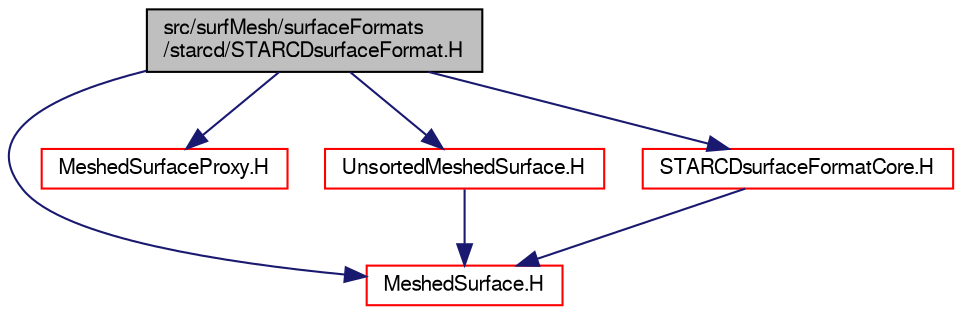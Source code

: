 digraph "src/surfMesh/surfaceFormats/starcd/STARCDsurfaceFormat.H"
{
  bgcolor="transparent";
  edge [fontname="FreeSans",fontsize="10",labelfontname="FreeSans",labelfontsize="10"];
  node [fontname="FreeSans",fontsize="10",shape=record];
  Node0 [label="src/surfMesh/surfaceFormats\l/starcd/STARCDsurfaceFormat.H",height=0.2,width=0.4,color="black", fillcolor="grey75", style="filled", fontcolor="black"];
  Node0 -> Node1 [color="midnightblue",fontsize="10",style="solid",fontname="FreeSans"];
  Node1 [label="MeshedSurface.H",height=0.2,width=0.4,color="red",URL="$a15041.html"];
  Node0 -> Node177 [color="midnightblue",fontsize="10",style="solid",fontname="FreeSans"];
  Node177 [label="MeshedSurfaceProxy.H",height=0.2,width=0.4,color="red",URL="$a15074.html"];
  Node0 -> Node178 [color="midnightblue",fontsize="10",style="solid",fontname="FreeSans"];
  Node178 [label="UnsortedMeshedSurface.H",height=0.2,width=0.4,color="red",URL="$a15347.html"];
  Node178 -> Node1 [color="midnightblue",fontsize="10",style="solid",fontname="FreeSans"];
  Node0 -> Node179 [color="midnightblue",fontsize="10",style="solid",fontname="FreeSans"];
  Node179 [label="STARCDsurfaceFormatCore.H",height=0.2,width=0.4,color="red",URL="$a15182.html"];
  Node179 -> Node1 [color="midnightblue",fontsize="10",style="solid",fontname="FreeSans"];
}
